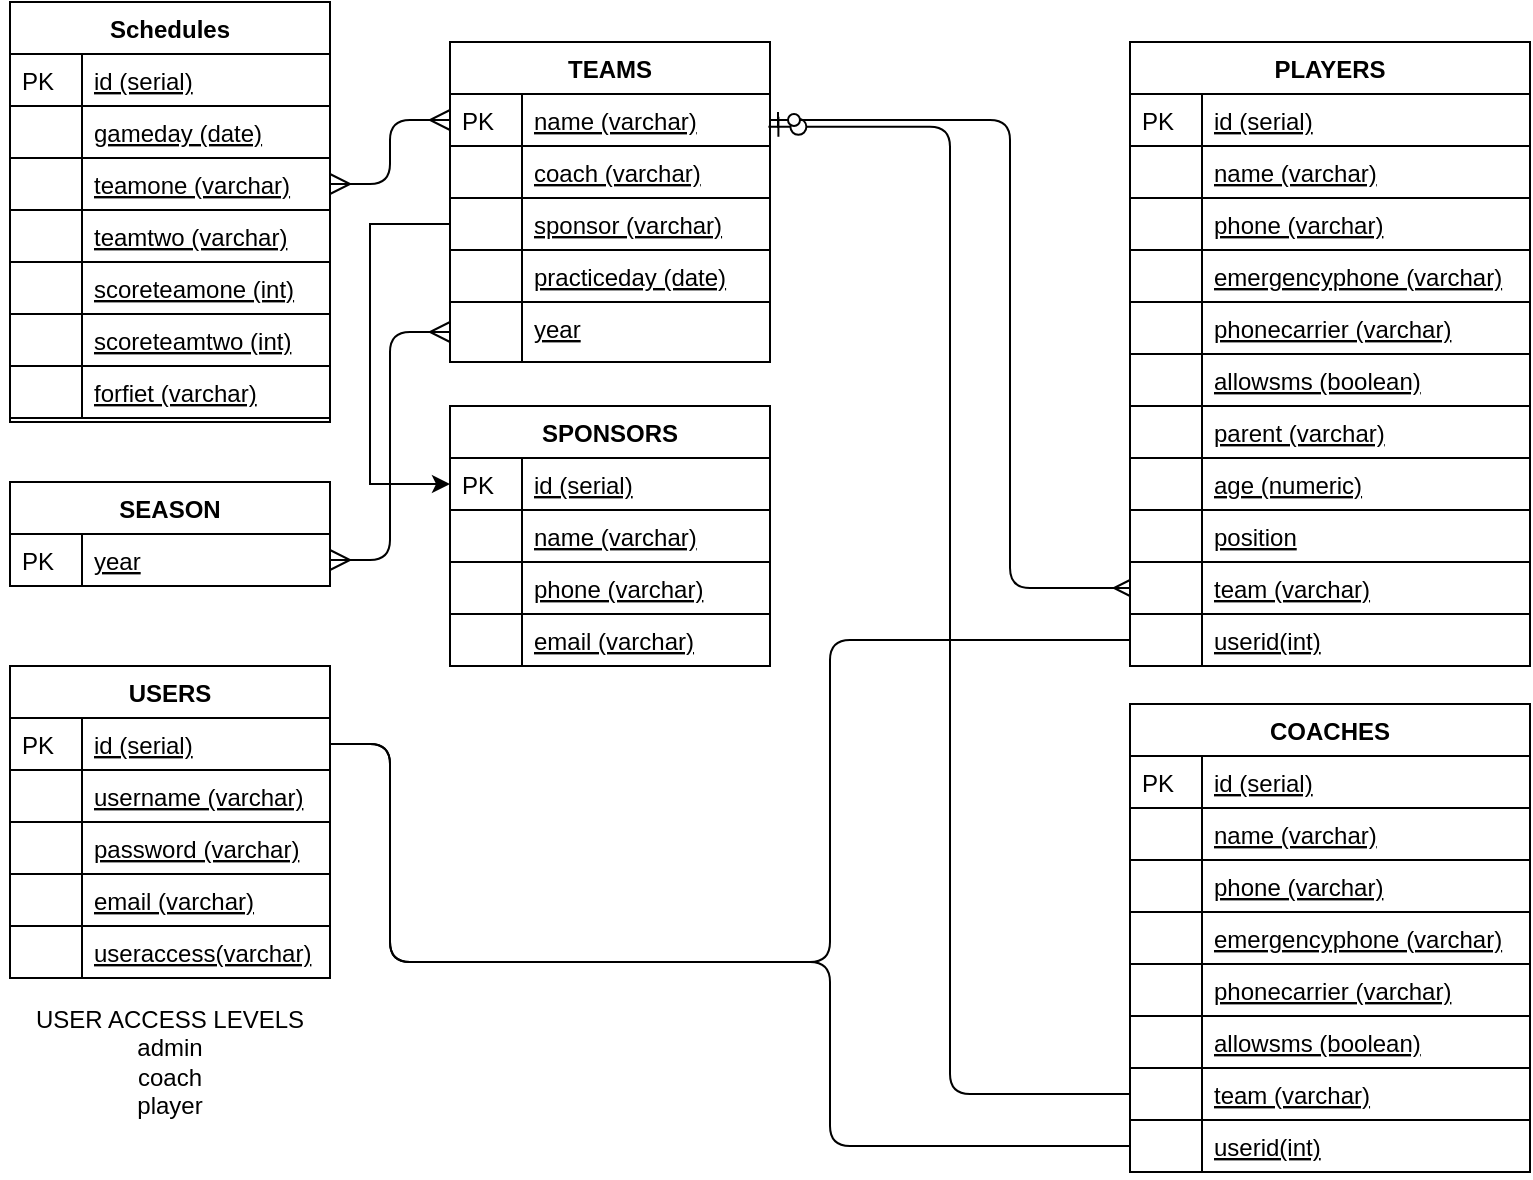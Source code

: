 <mxfile version="13.0.2" type="device"><diagram id="C5RBs43oDa-KdzZeNtuy" name="Page-1"><mxGraphModel dx="1422" dy="762" grid="1" gridSize="10" guides="1" tooltips="1" connect="1" arrows="1" fold="1" page="1" pageScale="1" pageWidth="827" pageHeight="1169" math="0" shadow="0"><root><mxCell id="WIyWlLk6GJQsqaUBKTNV-0"/><mxCell id="WIyWlLk6GJQsqaUBKTNV-1" parent="WIyWlLk6GJQsqaUBKTNV-0"/><mxCell id="zkfFHV4jXpPFQw0GAbJ--63" value="" style="edgeStyle=orthogonalEdgeStyle;endArrow=ERmany;startArrow=ERmany;shadow=0;strokeWidth=1;endSize=8;startSize=8;exitX=0;exitY=0.5;exitDx=0;exitDy=0;endFill=0;startFill=0;" parent="WIyWlLk6GJQsqaUBKTNV-1" source="6vbY_vQoLfnSBuNDV-hc-4" target="zkfFHV4jXpPFQw0GAbJ--57" edge="1"><mxGeometry width="100" height="100" relative="1" as="geometry"><mxPoint x="250" y="190" as="sourcePoint"/><mxPoint x="410" y="290" as="targetPoint"/></mxGeometry></mxCell><mxCell id="6vbY_vQoLfnSBuNDV-hc-50" value="" style="edgeStyle=orthogonalEdgeStyle;endArrow=ERzeroToOne;startArrow=none;shadow=0;strokeWidth=1;endSize=8;startSize=8;entryX=0.995;entryY=0.63;entryDx=0;entryDy=0;entryPerimeter=0;startFill=0;endFill=1;" parent="WIyWlLk6GJQsqaUBKTNV-1" source="6vbY_vQoLfnSBuNDV-hc-48" target="zkfFHV4jXpPFQw0GAbJ--52" edge="1"><mxGeometry width="100" height="100" relative="1" as="geometry"><mxPoint x="414" y="563.97" as="sourcePoint"/><mxPoint x="450" y="180" as="targetPoint"/></mxGeometry></mxCell><mxCell id="zkfFHV4jXpPFQw0GAbJ--51" value="TEAMS" style="swimlane;fontStyle=1;childLayout=stackLayout;horizontal=1;startSize=26;horizontalStack=0;resizeParent=1;resizeLast=0;collapsible=1;marginBottom=0;rounded=0;shadow=0;strokeWidth=1;" parent="WIyWlLk6GJQsqaUBKTNV-1" vertex="1"><mxGeometry x="240" y="30" width="160" height="160" as="geometry"><mxRectangle x="20" y="80" width="160" height="26" as="alternateBounds"/></mxGeometry></mxCell><mxCell id="zkfFHV4jXpPFQw0GAbJ--52" value="name (varchar)" style="shape=partialRectangle;top=0;left=0;right=0;bottom=1;align=left;verticalAlign=top;fillColor=none;spacingLeft=40;spacingRight=4;overflow=hidden;rotatable=0;points=[[0,0.5],[1,0.5]];portConstraint=eastwest;dropTarget=0;rounded=0;shadow=0;strokeWidth=1;fontStyle=4" parent="zkfFHV4jXpPFQw0GAbJ--51" vertex="1"><mxGeometry y="26" width="160" height="26" as="geometry"/></mxCell><mxCell id="zkfFHV4jXpPFQw0GAbJ--53" value="PK" style="shape=partialRectangle;top=0;left=0;bottom=0;fillColor=none;align=left;verticalAlign=top;spacingLeft=4;spacingRight=4;overflow=hidden;rotatable=0;points=[];portConstraint=eastwest;part=1;" parent="zkfFHV4jXpPFQw0GAbJ--52" vertex="1" connectable="0"><mxGeometry width="36" height="26" as="geometry"/></mxCell><mxCell id="6vbY_vQoLfnSBuNDV-hc-0" value="coach (varchar)" style="shape=partialRectangle;top=0;left=0;right=0;bottom=1;align=left;verticalAlign=top;fillColor=none;spacingLeft=40;spacingRight=4;overflow=hidden;rotatable=0;points=[[0,0.5],[1,0.5]];portConstraint=eastwest;dropTarget=0;rounded=0;shadow=0;strokeWidth=1;fontStyle=4" parent="zkfFHV4jXpPFQw0GAbJ--51" vertex="1"><mxGeometry y="52" width="160" height="26" as="geometry"/></mxCell><mxCell id="6vbY_vQoLfnSBuNDV-hc-1" value="" style="shape=partialRectangle;top=0;left=0;bottom=0;fillColor=none;align=left;verticalAlign=top;spacingLeft=4;spacingRight=4;overflow=hidden;rotatable=0;points=[];portConstraint=eastwest;part=1;" parent="6vbY_vQoLfnSBuNDV-hc-0" vertex="1" connectable="0"><mxGeometry width="36" height="26" as="geometry"/></mxCell><mxCell id="6vbY_vQoLfnSBuNDV-hc-2" value="sponsor (varchar)" style="shape=partialRectangle;top=0;left=0;right=0;bottom=1;align=left;verticalAlign=top;fillColor=none;spacingLeft=40;spacingRight=4;overflow=hidden;rotatable=0;points=[[0,0.5],[1,0.5]];portConstraint=eastwest;dropTarget=0;rounded=0;shadow=0;strokeWidth=1;fontStyle=4" parent="zkfFHV4jXpPFQw0GAbJ--51" vertex="1"><mxGeometry y="78" width="160" height="26" as="geometry"/></mxCell><mxCell id="6vbY_vQoLfnSBuNDV-hc-3" value="" style="shape=partialRectangle;top=0;left=0;bottom=0;fillColor=none;align=left;verticalAlign=top;spacingLeft=4;spacingRight=4;overflow=hidden;rotatable=0;points=[];portConstraint=eastwest;part=1;" parent="6vbY_vQoLfnSBuNDV-hc-2" vertex="1" connectable="0"><mxGeometry width="36" height="26" as="geometry"/></mxCell><mxCell id="s2GZ3YhAwD08APiM99H7-17" value="practiceday (date)" style="shape=partialRectangle;top=0;left=0;right=0;bottom=1;align=left;verticalAlign=top;fillColor=none;spacingLeft=40;spacingRight=4;overflow=hidden;rotatable=0;points=[[0,0.5],[1,0.5]];portConstraint=eastwest;dropTarget=0;rounded=0;shadow=0;strokeWidth=1;fontStyle=4" vertex="1" parent="zkfFHV4jXpPFQw0GAbJ--51"><mxGeometry y="104" width="160" height="26" as="geometry"/></mxCell><mxCell id="s2GZ3YhAwD08APiM99H7-18" value="" style="shape=partialRectangle;top=0;left=0;bottom=0;fillColor=none;align=left;verticalAlign=top;spacingLeft=4;spacingRight=4;overflow=hidden;rotatable=0;points=[];portConstraint=eastwest;part=1;" vertex="1" connectable="0" parent="s2GZ3YhAwD08APiM99H7-17"><mxGeometry width="36" height="26" as="geometry"/></mxCell><mxCell id="6vbY_vQoLfnSBuNDV-hc-4" value="year" style="shape=partialRectangle;top=0;left=0;right=0;bottom=1;align=left;verticalAlign=top;fillColor=none;spacingLeft=40;spacingRight=4;overflow=hidden;rotatable=0;points=[[0,0.5],[1,0.5]];portConstraint=eastwest;dropTarget=0;rounded=0;shadow=0;strokeWidth=1;fontStyle=4" parent="zkfFHV4jXpPFQw0GAbJ--51" vertex="1"><mxGeometry y="130" width="160" height="30" as="geometry"/></mxCell><mxCell id="6vbY_vQoLfnSBuNDV-hc-5" value="" style="shape=partialRectangle;top=0;left=0;bottom=0;fillColor=none;align=left;verticalAlign=top;spacingLeft=4;spacingRight=4;overflow=hidden;rotatable=0;points=[];portConstraint=eastwest;part=1;" parent="6vbY_vQoLfnSBuNDV-hc-4" vertex="1" connectable="0"><mxGeometry width="36" height="30" as="geometry"/></mxCell><mxCell id="6vbY_vQoLfnSBuNDV-hc-6" value="PLAYERS" style="swimlane;fontStyle=1;childLayout=stackLayout;horizontal=1;startSize=26;horizontalStack=0;resizeParent=1;resizeLast=0;collapsible=1;marginBottom=0;rounded=0;shadow=0;strokeWidth=1;" parent="WIyWlLk6GJQsqaUBKTNV-1" vertex="1"><mxGeometry x="580" y="30" width="200" height="312" as="geometry"><mxRectangle x="20" y="80" width="160" height="26" as="alternateBounds"/></mxGeometry></mxCell><mxCell id="6vbY_vQoLfnSBuNDV-hc-27" value="id (serial)" style="shape=partialRectangle;top=0;left=0;right=0;bottom=1;align=left;verticalAlign=top;fillColor=none;spacingLeft=40;spacingRight=4;overflow=hidden;rotatable=0;points=[[0,0.5],[1,0.5]];portConstraint=eastwest;dropTarget=0;rounded=0;shadow=0;strokeWidth=1;fontStyle=4" parent="6vbY_vQoLfnSBuNDV-hc-6" vertex="1"><mxGeometry y="26" width="200" height="26" as="geometry"/></mxCell><mxCell id="6vbY_vQoLfnSBuNDV-hc-28" value="PK" style="shape=partialRectangle;top=0;left=0;bottom=0;fillColor=none;align=left;verticalAlign=top;spacingLeft=4;spacingRight=4;overflow=hidden;rotatable=0;points=[];portConstraint=eastwest;part=1;" parent="6vbY_vQoLfnSBuNDV-hc-27" vertex="1" connectable="0"><mxGeometry width="36" height="26" as="geometry"/></mxCell><mxCell id="6vbY_vQoLfnSBuNDV-hc-7" value="name (varchar)" style="shape=partialRectangle;top=0;left=0;right=0;bottom=1;align=left;verticalAlign=top;fillColor=none;spacingLeft=40;spacingRight=4;overflow=hidden;rotatable=0;points=[[0,0.5],[1,0.5]];portConstraint=eastwest;dropTarget=0;rounded=0;shadow=0;strokeWidth=1;fontStyle=4" parent="6vbY_vQoLfnSBuNDV-hc-6" vertex="1"><mxGeometry y="52" width="200" height="26" as="geometry"/></mxCell><mxCell id="6vbY_vQoLfnSBuNDV-hc-8" value="" style="shape=partialRectangle;top=0;left=0;bottom=0;fillColor=none;align=left;verticalAlign=top;spacingLeft=4;spacingRight=4;overflow=hidden;rotatable=0;points=[];portConstraint=eastwest;part=1;" parent="6vbY_vQoLfnSBuNDV-hc-7" vertex="1" connectable="0"><mxGeometry width="36" height="26" as="geometry"/></mxCell><mxCell id="6vbY_vQoLfnSBuNDV-hc-9" value="phone (varchar)" style="shape=partialRectangle;top=0;left=0;right=0;bottom=1;align=left;verticalAlign=top;fillColor=none;spacingLeft=40;spacingRight=4;overflow=hidden;rotatable=0;points=[[0,0.5],[1,0.5]];portConstraint=eastwest;dropTarget=0;rounded=0;shadow=0;strokeWidth=1;fontStyle=4" parent="6vbY_vQoLfnSBuNDV-hc-6" vertex="1"><mxGeometry y="78" width="200" height="26" as="geometry"/></mxCell><mxCell id="6vbY_vQoLfnSBuNDV-hc-10" value="" style="shape=partialRectangle;top=0;left=0;bottom=0;fillColor=none;align=left;verticalAlign=top;spacingLeft=4;spacingRight=4;overflow=hidden;rotatable=0;points=[];portConstraint=eastwest;part=1;" parent="6vbY_vQoLfnSBuNDV-hc-9" vertex="1" connectable="0"><mxGeometry width="36" height="26" as="geometry"/></mxCell><mxCell id="6vbY_vQoLfnSBuNDV-hc-11" value="emergencyphone (varchar)" style="shape=partialRectangle;top=0;left=0;right=0;bottom=1;align=left;verticalAlign=top;fillColor=none;spacingLeft=40;spacingRight=4;overflow=hidden;rotatable=0;points=[[0,0.5],[1,0.5]];portConstraint=eastwest;dropTarget=0;rounded=0;shadow=0;strokeWidth=1;fontStyle=4" parent="6vbY_vQoLfnSBuNDV-hc-6" vertex="1"><mxGeometry y="104" width="200" height="26" as="geometry"/></mxCell><mxCell id="6vbY_vQoLfnSBuNDV-hc-12" value="" style="shape=partialRectangle;top=0;left=0;bottom=0;fillColor=none;align=left;verticalAlign=top;spacingLeft=4;spacingRight=4;overflow=hidden;rotatable=0;points=[];portConstraint=eastwest;part=1;" parent="6vbY_vQoLfnSBuNDV-hc-11" vertex="1" connectable="0"><mxGeometry width="36" height="26" as="geometry"/></mxCell><mxCell id="6vbY_vQoLfnSBuNDV-hc-13" value="phonecarrier (varchar)" style="shape=partialRectangle;top=0;left=0;right=0;bottom=1;align=left;verticalAlign=top;fillColor=none;spacingLeft=40;spacingRight=4;overflow=hidden;rotatable=0;points=[[0,0.5],[1,0.5]];portConstraint=eastwest;dropTarget=0;rounded=0;shadow=0;strokeWidth=1;fontStyle=4" parent="6vbY_vQoLfnSBuNDV-hc-6" vertex="1"><mxGeometry y="130" width="200" height="26" as="geometry"/></mxCell><mxCell id="6vbY_vQoLfnSBuNDV-hc-14" value="" style="shape=partialRectangle;top=0;left=0;bottom=0;fillColor=none;align=left;verticalAlign=top;spacingLeft=4;spacingRight=4;overflow=hidden;rotatable=0;points=[];portConstraint=eastwest;part=1;" parent="6vbY_vQoLfnSBuNDV-hc-13" vertex="1" connectable="0"><mxGeometry width="36" height="26" as="geometry"/></mxCell><mxCell id="6vbY_vQoLfnSBuNDV-hc-17" value="allowsms (boolean)" style="shape=partialRectangle;top=0;left=0;right=0;bottom=1;align=left;verticalAlign=top;fillColor=none;spacingLeft=40;spacingRight=4;overflow=hidden;rotatable=0;points=[[0,0.5],[1,0.5]];portConstraint=eastwest;dropTarget=0;rounded=0;shadow=0;strokeWidth=1;fontStyle=4" parent="6vbY_vQoLfnSBuNDV-hc-6" vertex="1"><mxGeometry y="156" width="200" height="26" as="geometry"/></mxCell><mxCell id="6vbY_vQoLfnSBuNDV-hc-18" value="" style="shape=partialRectangle;top=0;left=0;bottom=0;fillColor=none;align=left;verticalAlign=top;spacingLeft=4;spacingRight=4;overflow=hidden;rotatable=0;points=[];portConstraint=eastwest;part=1;" parent="6vbY_vQoLfnSBuNDV-hc-17" vertex="1" connectable="0"><mxGeometry width="36" height="26" as="geometry"/></mxCell><mxCell id="6vbY_vQoLfnSBuNDV-hc-19" value="parent (varchar)" style="shape=partialRectangle;top=0;left=0;right=0;bottom=1;align=left;verticalAlign=top;fillColor=none;spacingLeft=40;spacingRight=4;overflow=hidden;rotatable=0;points=[[0,0.5],[1,0.5]];portConstraint=eastwest;dropTarget=0;rounded=0;shadow=0;strokeWidth=1;fontStyle=4" parent="6vbY_vQoLfnSBuNDV-hc-6" vertex="1"><mxGeometry y="182" width="200" height="26" as="geometry"/></mxCell><mxCell id="6vbY_vQoLfnSBuNDV-hc-20" value="" style="shape=partialRectangle;top=0;left=0;bottom=0;fillColor=none;align=left;verticalAlign=top;spacingLeft=4;spacingRight=4;overflow=hidden;rotatable=0;points=[];portConstraint=eastwest;part=1;" parent="6vbY_vQoLfnSBuNDV-hc-19" vertex="1" connectable="0"><mxGeometry width="36" height="26" as="geometry"/></mxCell><mxCell id="6vbY_vQoLfnSBuNDV-hc-21" value="age (numeric)" style="shape=partialRectangle;top=0;left=0;right=0;bottom=1;align=left;verticalAlign=top;fillColor=none;spacingLeft=40;spacingRight=4;overflow=hidden;rotatable=0;points=[[0,0.5],[1,0.5]];portConstraint=eastwest;dropTarget=0;rounded=0;shadow=0;strokeWidth=1;fontStyle=4" parent="6vbY_vQoLfnSBuNDV-hc-6" vertex="1"><mxGeometry y="208" width="200" height="26" as="geometry"/></mxCell><mxCell id="6vbY_vQoLfnSBuNDV-hc-22" value="" style="shape=partialRectangle;top=0;left=0;bottom=0;fillColor=none;align=left;verticalAlign=top;spacingLeft=4;spacingRight=4;overflow=hidden;rotatable=0;points=[];portConstraint=eastwest;part=1;" parent="6vbY_vQoLfnSBuNDV-hc-21" vertex="1" connectable="0"><mxGeometry width="36" height="26" as="geometry"/></mxCell><mxCell id="6vbY_vQoLfnSBuNDV-hc-23" value="position" style="shape=partialRectangle;top=0;left=0;right=0;bottom=1;align=left;verticalAlign=top;fillColor=none;spacingLeft=40;spacingRight=4;overflow=hidden;rotatable=0;points=[[0,0.5],[1,0.5]];portConstraint=eastwest;dropTarget=0;rounded=0;shadow=0;strokeWidth=1;fontStyle=4" parent="6vbY_vQoLfnSBuNDV-hc-6" vertex="1"><mxGeometry y="234" width="200" height="26" as="geometry"/></mxCell><mxCell id="6vbY_vQoLfnSBuNDV-hc-24" value="" style="shape=partialRectangle;top=0;left=0;bottom=0;fillColor=none;align=left;verticalAlign=top;spacingLeft=4;spacingRight=4;overflow=hidden;rotatable=0;points=[];portConstraint=eastwest;part=1;" parent="6vbY_vQoLfnSBuNDV-hc-23" vertex="1" connectable="0"><mxGeometry width="36" height="26" as="geometry"/></mxCell><mxCell id="6vbY_vQoLfnSBuNDV-hc-25" value="team (varchar)" style="shape=partialRectangle;top=0;left=0;right=0;bottom=1;align=left;verticalAlign=top;fillColor=none;spacingLeft=40;spacingRight=4;overflow=hidden;rotatable=0;points=[[0,0.5],[1,0.5]];portConstraint=eastwest;dropTarget=0;rounded=0;shadow=0;strokeWidth=1;fontStyle=4" parent="6vbY_vQoLfnSBuNDV-hc-6" vertex="1"><mxGeometry y="260" width="200" height="26" as="geometry"/></mxCell><mxCell id="6vbY_vQoLfnSBuNDV-hc-26" value="" style="shape=partialRectangle;top=0;left=0;bottom=0;fillColor=none;align=left;verticalAlign=top;spacingLeft=4;spacingRight=4;overflow=hidden;rotatable=0;points=[];portConstraint=eastwest;part=1;" parent="6vbY_vQoLfnSBuNDV-hc-25" vertex="1" connectable="0"><mxGeometry width="36" height="26" as="geometry"/></mxCell><mxCell id="6vbY_vQoLfnSBuNDV-hc-78" value="userid(int)" style="shape=partialRectangle;top=0;left=0;right=0;bottom=1;align=left;verticalAlign=top;fillColor=none;spacingLeft=40;spacingRight=4;overflow=hidden;rotatable=0;points=[[0,0.5],[1,0.5]];portConstraint=eastwest;dropTarget=0;rounded=0;shadow=0;strokeWidth=1;fontStyle=4" parent="6vbY_vQoLfnSBuNDV-hc-6" vertex="1"><mxGeometry y="286" width="200" height="26" as="geometry"/></mxCell><mxCell id="6vbY_vQoLfnSBuNDV-hc-79" value="" style="shape=partialRectangle;top=0;left=0;bottom=0;fillColor=none;align=left;verticalAlign=top;spacingLeft=4;spacingRight=4;overflow=hidden;rotatable=0;points=[];portConstraint=eastwest;part=1;" parent="6vbY_vQoLfnSBuNDV-hc-78" vertex="1" connectable="0"><mxGeometry width="36" height="26" as="geometry"/></mxCell><mxCell id="6vbY_vQoLfnSBuNDV-hc-29" value="COACHES" style="swimlane;fontStyle=1;childLayout=stackLayout;horizontal=1;startSize=26;horizontalStack=0;resizeParent=1;resizeLast=0;collapsible=1;marginBottom=0;rounded=0;shadow=0;strokeWidth=1;" parent="WIyWlLk6GJQsqaUBKTNV-1" vertex="1"><mxGeometry x="580" y="361" width="200" height="234" as="geometry"><mxRectangle x="20" y="80" width="160" height="26" as="alternateBounds"/></mxGeometry></mxCell><mxCell id="6vbY_vQoLfnSBuNDV-hc-30" value="id (serial)" style="shape=partialRectangle;top=0;left=0;right=0;bottom=1;align=left;verticalAlign=top;fillColor=none;spacingLeft=40;spacingRight=4;overflow=hidden;rotatable=0;points=[[0,0.5],[1,0.5]];portConstraint=eastwest;dropTarget=0;rounded=0;shadow=0;strokeWidth=1;fontStyle=4" parent="6vbY_vQoLfnSBuNDV-hc-29" vertex="1"><mxGeometry y="26" width="200" height="26" as="geometry"/></mxCell><mxCell id="6vbY_vQoLfnSBuNDV-hc-31" value="PK" style="shape=partialRectangle;top=0;left=0;bottom=0;fillColor=none;align=left;verticalAlign=top;spacingLeft=4;spacingRight=4;overflow=hidden;rotatable=0;points=[];portConstraint=eastwest;part=1;" parent="6vbY_vQoLfnSBuNDV-hc-30" vertex="1" connectable="0"><mxGeometry width="36" height="26" as="geometry"/></mxCell><mxCell id="6vbY_vQoLfnSBuNDV-hc-32" value="name (varchar)" style="shape=partialRectangle;top=0;left=0;right=0;bottom=1;align=left;verticalAlign=top;fillColor=none;spacingLeft=40;spacingRight=4;overflow=hidden;rotatable=0;points=[[0,0.5],[1,0.5]];portConstraint=eastwest;dropTarget=0;rounded=0;shadow=0;strokeWidth=1;fontStyle=4" parent="6vbY_vQoLfnSBuNDV-hc-29" vertex="1"><mxGeometry y="52" width="200" height="26" as="geometry"/></mxCell><mxCell id="6vbY_vQoLfnSBuNDV-hc-33" value="" style="shape=partialRectangle;top=0;left=0;bottom=0;fillColor=none;align=left;verticalAlign=top;spacingLeft=4;spacingRight=4;overflow=hidden;rotatable=0;points=[];portConstraint=eastwest;part=1;" parent="6vbY_vQoLfnSBuNDV-hc-32" vertex="1" connectable="0"><mxGeometry width="36" height="26" as="geometry"/></mxCell><mxCell id="6vbY_vQoLfnSBuNDV-hc-34" value="phone (varchar)" style="shape=partialRectangle;top=0;left=0;right=0;bottom=1;align=left;verticalAlign=top;fillColor=none;spacingLeft=40;spacingRight=4;overflow=hidden;rotatable=0;points=[[0,0.5],[1,0.5]];portConstraint=eastwest;dropTarget=0;rounded=0;shadow=0;strokeWidth=1;fontStyle=4" parent="6vbY_vQoLfnSBuNDV-hc-29" vertex="1"><mxGeometry y="78" width="200" height="26" as="geometry"/></mxCell><mxCell id="6vbY_vQoLfnSBuNDV-hc-35" value="" style="shape=partialRectangle;top=0;left=0;bottom=0;fillColor=none;align=left;verticalAlign=top;spacingLeft=4;spacingRight=4;overflow=hidden;rotatable=0;points=[];portConstraint=eastwest;part=1;" parent="6vbY_vQoLfnSBuNDV-hc-34" vertex="1" connectable="0"><mxGeometry width="36" height="26" as="geometry"/></mxCell><mxCell id="6vbY_vQoLfnSBuNDV-hc-36" value="emergencyphone (varchar)" style="shape=partialRectangle;top=0;left=0;right=0;bottom=1;align=left;verticalAlign=top;fillColor=none;spacingLeft=40;spacingRight=4;overflow=hidden;rotatable=0;points=[[0,0.5],[1,0.5]];portConstraint=eastwest;dropTarget=0;rounded=0;shadow=0;strokeWidth=1;fontStyle=4" parent="6vbY_vQoLfnSBuNDV-hc-29" vertex="1"><mxGeometry y="104" width="200" height="26" as="geometry"/></mxCell><mxCell id="6vbY_vQoLfnSBuNDV-hc-37" value="" style="shape=partialRectangle;top=0;left=0;bottom=0;fillColor=none;align=left;verticalAlign=top;spacingLeft=4;spacingRight=4;overflow=hidden;rotatable=0;points=[];portConstraint=eastwest;part=1;" parent="6vbY_vQoLfnSBuNDV-hc-36" vertex="1" connectable="0"><mxGeometry width="36" height="26" as="geometry"/></mxCell><mxCell id="6vbY_vQoLfnSBuNDV-hc-38" value="phonecarrier (varchar)" style="shape=partialRectangle;top=0;left=0;right=0;bottom=1;align=left;verticalAlign=top;fillColor=none;spacingLeft=40;spacingRight=4;overflow=hidden;rotatable=0;points=[[0,0.5],[1,0.5]];portConstraint=eastwest;dropTarget=0;rounded=0;shadow=0;strokeWidth=1;fontStyle=4" parent="6vbY_vQoLfnSBuNDV-hc-29" vertex="1"><mxGeometry y="130" width="200" height="26" as="geometry"/></mxCell><mxCell id="6vbY_vQoLfnSBuNDV-hc-39" value="" style="shape=partialRectangle;top=0;left=0;bottom=0;fillColor=none;align=left;verticalAlign=top;spacingLeft=4;spacingRight=4;overflow=hidden;rotatable=0;points=[];portConstraint=eastwest;part=1;" parent="6vbY_vQoLfnSBuNDV-hc-38" vertex="1" connectable="0"><mxGeometry width="36" height="26" as="geometry"/></mxCell><mxCell id="6vbY_vQoLfnSBuNDV-hc-40" value="allowsms (boolean)" style="shape=partialRectangle;top=0;left=0;right=0;bottom=1;align=left;verticalAlign=top;fillColor=none;spacingLeft=40;spacingRight=4;overflow=hidden;rotatable=0;points=[[0,0.5],[1,0.5]];portConstraint=eastwest;dropTarget=0;rounded=0;shadow=0;strokeWidth=1;fontStyle=4" parent="6vbY_vQoLfnSBuNDV-hc-29" vertex="1"><mxGeometry y="156" width="200" height="26" as="geometry"/></mxCell><mxCell id="6vbY_vQoLfnSBuNDV-hc-41" value="" style="shape=partialRectangle;top=0;left=0;bottom=0;fillColor=none;align=left;verticalAlign=top;spacingLeft=4;spacingRight=4;overflow=hidden;rotatable=0;points=[];portConstraint=eastwest;part=1;" parent="6vbY_vQoLfnSBuNDV-hc-40" vertex="1" connectable="0"><mxGeometry width="36" height="26" as="geometry"/></mxCell><mxCell id="6vbY_vQoLfnSBuNDV-hc-48" value="team (varchar)" style="shape=partialRectangle;top=0;left=0;right=0;bottom=1;align=left;verticalAlign=top;fillColor=none;spacingLeft=40;spacingRight=4;overflow=hidden;rotatable=0;points=[[0,0.5],[1,0.5]];portConstraint=eastwest;dropTarget=0;rounded=0;shadow=0;strokeWidth=1;fontStyle=4" parent="6vbY_vQoLfnSBuNDV-hc-29" vertex="1"><mxGeometry y="182" width="200" height="26" as="geometry"/></mxCell><mxCell id="6vbY_vQoLfnSBuNDV-hc-49" value="" style="shape=partialRectangle;top=0;left=0;bottom=0;fillColor=none;align=left;verticalAlign=top;spacingLeft=4;spacingRight=4;overflow=hidden;rotatable=0;points=[];portConstraint=eastwest;part=1;" parent="6vbY_vQoLfnSBuNDV-hc-48" vertex="1" connectable="0"><mxGeometry width="36" height="26" as="geometry"/></mxCell><mxCell id="6vbY_vQoLfnSBuNDV-hc-80" value="userid(int)" style="shape=partialRectangle;top=0;left=0;right=0;bottom=1;align=left;verticalAlign=top;fillColor=none;spacingLeft=40;spacingRight=4;overflow=hidden;rotatable=0;points=[[0,0.5],[1,0.5]];portConstraint=eastwest;dropTarget=0;rounded=0;shadow=0;strokeWidth=1;fontStyle=4" parent="6vbY_vQoLfnSBuNDV-hc-29" vertex="1"><mxGeometry y="208" width="200" height="26" as="geometry"/></mxCell><mxCell id="6vbY_vQoLfnSBuNDV-hc-81" value="" style="shape=partialRectangle;top=0;left=0;bottom=0;fillColor=none;align=left;verticalAlign=top;spacingLeft=4;spacingRight=4;overflow=hidden;rotatable=0;points=[];portConstraint=eastwest;part=1;" parent="6vbY_vQoLfnSBuNDV-hc-80" vertex="1" connectable="0"><mxGeometry width="36" height="26" as="geometry"/></mxCell><mxCell id="6vbY_vQoLfnSBuNDV-hc-60" value="" style="edgeStyle=orthogonalEdgeStyle;endArrow=ERmany;startArrow=ERmany;shadow=0;strokeWidth=1;endSize=8;startSize=8;entryX=0;entryY=0.5;entryDx=0;entryDy=0;endFill=0;startFill=0;" parent="WIyWlLk6GJQsqaUBKTNV-1" source="6vbY_vQoLfnSBuNDV-hc-56" target="zkfFHV4jXpPFQw0GAbJ--52" edge="1"><mxGeometry width="100" height="100" relative="1" as="geometry"><mxPoint x="600.8" y="602.586" as="sourcePoint"/><mxPoint x="420.0" y="140" as="targetPoint"/></mxGeometry></mxCell><mxCell id="6vbY_vQoLfnSBuNDV-hc-51" value="Schedules" style="swimlane;fontStyle=1;childLayout=stackLayout;horizontal=1;startSize=26;horizontalStack=0;resizeParent=1;resizeLast=0;collapsible=1;marginBottom=0;rounded=0;shadow=0;strokeWidth=1;" parent="WIyWlLk6GJQsqaUBKTNV-1" vertex="1"><mxGeometry x="20" y="10" width="160" height="210" as="geometry"><mxRectangle x="20" y="80" width="160" height="26" as="alternateBounds"/></mxGeometry></mxCell><mxCell id="6vbY_vQoLfnSBuNDV-hc-52" value="id (serial)" style="shape=partialRectangle;top=0;left=0;right=0;bottom=1;align=left;verticalAlign=top;fillColor=none;spacingLeft=40;spacingRight=4;overflow=hidden;rotatable=0;points=[[0,0.5],[1,0.5]];portConstraint=eastwest;dropTarget=0;rounded=0;shadow=0;strokeWidth=1;fontStyle=4" parent="6vbY_vQoLfnSBuNDV-hc-51" vertex="1"><mxGeometry y="26" width="160" height="26" as="geometry"/></mxCell><mxCell id="6vbY_vQoLfnSBuNDV-hc-53" value="PK" style="shape=partialRectangle;top=0;left=0;bottom=0;fillColor=none;align=left;verticalAlign=top;spacingLeft=4;spacingRight=4;overflow=hidden;rotatable=0;points=[];portConstraint=eastwest;part=1;" parent="6vbY_vQoLfnSBuNDV-hc-52" vertex="1" connectable="0"><mxGeometry width="36" height="26" as="geometry"/></mxCell><mxCell id="6vbY_vQoLfnSBuNDV-hc-54" value="gameday (date)" style="shape=partialRectangle;top=0;left=0;right=0;bottom=1;align=left;verticalAlign=top;fillColor=none;spacingLeft=40;spacingRight=4;overflow=hidden;rotatable=0;points=[[0,0.5],[1,0.5]];portConstraint=eastwest;dropTarget=0;rounded=0;shadow=0;strokeWidth=1;fontStyle=4" parent="6vbY_vQoLfnSBuNDV-hc-51" vertex="1"><mxGeometry y="52" width="160" height="26" as="geometry"/></mxCell><mxCell id="6vbY_vQoLfnSBuNDV-hc-55" value="" style="shape=partialRectangle;top=0;left=0;bottom=0;fillColor=none;align=left;verticalAlign=top;spacingLeft=4;spacingRight=4;overflow=hidden;rotatable=0;points=[];portConstraint=eastwest;part=1;" parent="6vbY_vQoLfnSBuNDV-hc-54" vertex="1" connectable="0"><mxGeometry width="36" height="26" as="geometry"/></mxCell><mxCell id="6vbY_vQoLfnSBuNDV-hc-56" value="teamone (varchar)" style="shape=partialRectangle;top=0;left=0;right=0;bottom=1;align=left;verticalAlign=top;fillColor=none;spacingLeft=40;spacingRight=4;overflow=hidden;rotatable=0;points=[[0,0.5],[1,0.5]];portConstraint=eastwest;dropTarget=0;rounded=0;shadow=0;strokeWidth=1;fontStyle=4" parent="6vbY_vQoLfnSBuNDV-hc-51" vertex="1"><mxGeometry y="78" width="160" height="26" as="geometry"/></mxCell><mxCell id="6vbY_vQoLfnSBuNDV-hc-57" value="" style="shape=partialRectangle;top=0;left=0;bottom=0;fillColor=none;align=left;verticalAlign=top;spacingLeft=4;spacingRight=4;overflow=hidden;rotatable=0;points=[];portConstraint=eastwest;part=1;" parent="6vbY_vQoLfnSBuNDV-hc-56" vertex="1" connectable="0"><mxGeometry width="36" height="26" as="geometry"/></mxCell><mxCell id="6vbY_vQoLfnSBuNDV-hc-58" value="teamtwo (varchar)" style="shape=partialRectangle;top=0;left=0;right=0;bottom=1;align=left;verticalAlign=top;fillColor=none;spacingLeft=40;spacingRight=4;overflow=hidden;rotatable=0;points=[[0,0.5],[1,0.5]];portConstraint=eastwest;dropTarget=0;rounded=0;shadow=0;strokeWidth=1;fontStyle=4" parent="6vbY_vQoLfnSBuNDV-hc-51" vertex="1"><mxGeometry y="104" width="160" height="26" as="geometry"/></mxCell><mxCell id="6vbY_vQoLfnSBuNDV-hc-59" value="" style="shape=partialRectangle;top=0;left=0;bottom=0;fillColor=none;align=left;verticalAlign=top;spacingLeft=4;spacingRight=4;overflow=hidden;rotatable=0;points=[];portConstraint=eastwest;part=1;" parent="6vbY_vQoLfnSBuNDV-hc-58" vertex="1" connectable="0"><mxGeometry width="36" height="26" as="geometry"/></mxCell><mxCell id="6vbY_vQoLfnSBuNDV-hc-63" value="scoreteamone (int)" style="shape=partialRectangle;top=0;left=0;right=0;bottom=1;align=left;verticalAlign=top;fillColor=none;spacingLeft=40;spacingRight=4;overflow=hidden;rotatable=0;points=[[0,0.5],[1,0.5]];portConstraint=eastwest;dropTarget=0;rounded=0;shadow=0;strokeWidth=1;fontStyle=4" parent="6vbY_vQoLfnSBuNDV-hc-51" vertex="1"><mxGeometry y="130" width="160" height="26" as="geometry"/></mxCell><mxCell id="6vbY_vQoLfnSBuNDV-hc-64" value="" style="shape=partialRectangle;top=0;left=0;bottom=0;fillColor=none;align=left;verticalAlign=top;spacingLeft=4;spacingRight=4;overflow=hidden;rotatable=0;points=[];portConstraint=eastwest;part=1;" parent="6vbY_vQoLfnSBuNDV-hc-63" vertex="1" connectable="0"><mxGeometry width="36" height="26" as="geometry"/></mxCell><mxCell id="6vbY_vQoLfnSBuNDV-hc-65" value="scoreteamtwo (int)" style="shape=partialRectangle;top=0;left=0;right=0;bottom=1;align=left;verticalAlign=top;fillColor=none;spacingLeft=40;spacingRight=4;overflow=hidden;rotatable=0;points=[[0,0.5],[1,0.5]];portConstraint=eastwest;dropTarget=0;rounded=0;shadow=0;strokeWidth=1;fontStyle=4" parent="6vbY_vQoLfnSBuNDV-hc-51" vertex="1"><mxGeometry y="156" width="160" height="26" as="geometry"/></mxCell><mxCell id="6vbY_vQoLfnSBuNDV-hc-66" value="" style="shape=partialRectangle;top=0;left=0;bottom=0;fillColor=none;align=left;verticalAlign=top;spacingLeft=4;spacingRight=4;overflow=hidden;rotatable=0;points=[];portConstraint=eastwest;part=1;" parent="6vbY_vQoLfnSBuNDV-hc-65" vertex="1" connectable="0"><mxGeometry width="36" height="26" as="geometry"/></mxCell><mxCell id="s2GZ3YhAwD08APiM99H7-19" value="forfiet (varchar)" style="shape=partialRectangle;top=0;left=0;right=0;bottom=1;align=left;verticalAlign=top;fillColor=none;spacingLeft=40;spacingRight=4;overflow=hidden;rotatable=0;points=[[0,0.5],[1,0.5]];portConstraint=eastwest;dropTarget=0;rounded=0;shadow=0;strokeWidth=1;fontStyle=4" vertex="1" parent="6vbY_vQoLfnSBuNDV-hc-51"><mxGeometry y="182" width="160" height="26" as="geometry"/></mxCell><mxCell id="s2GZ3YhAwD08APiM99H7-20" value="" style="shape=partialRectangle;top=0;left=0;bottom=0;fillColor=none;align=left;verticalAlign=top;spacingLeft=4;spacingRight=4;overflow=hidden;rotatable=0;points=[];portConstraint=eastwest;part=1;" vertex="1" connectable="0" parent="s2GZ3YhAwD08APiM99H7-19"><mxGeometry width="36" height="26" as="geometry"/></mxCell><mxCell id="zkfFHV4jXpPFQw0GAbJ--56" value="SEASON" style="swimlane;fontStyle=1;childLayout=stackLayout;horizontal=1;startSize=26;horizontalStack=0;resizeParent=1;resizeLast=0;collapsible=1;marginBottom=0;rounded=0;shadow=0;strokeWidth=1;" parent="WIyWlLk6GJQsqaUBKTNV-1" vertex="1"><mxGeometry x="20" y="250" width="160" height="52" as="geometry"><mxRectangle x="260" y="80" width="160" height="26" as="alternateBounds"/></mxGeometry></mxCell><mxCell id="zkfFHV4jXpPFQw0GAbJ--57" value="year" style="shape=partialRectangle;top=0;left=0;right=0;bottom=1;align=left;verticalAlign=top;fillColor=none;spacingLeft=40;spacingRight=4;overflow=hidden;rotatable=0;points=[[0,0.5],[1,0.5]];portConstraint=eastwest;dropTarget=0;rounded=0;shadow=0;strokeWidth=1;fontStyle=4" parent="zkfFHV4jXpPFQw0GAbJ--56" vertex="1"><mxGeometry y="26" width="160" height="26" as="geometry"/></mxCell><mxCell id="zkfFHV4jXpPFQw0GAbJ--58" value="PK" style="shape=partialRectangle;top=0;left=0;bottom=0;fillColor=none;align=left;verticalAlign=top;spacingLeft=4;spacingRight=4;overflow=hidden;rotatable=0;points=[];portConstraint=eastwest;part=1;" parent="zkfFHV4jXpPFQw0GAbJ--57" vertex="1" connectable="0"><mxGeometry width="36" height="26" as="geometry"/></mxCell><mxCell id="6vbY_vQoLfnSBuNDV-hc-82" value="" style="edgeStyle=orthogonalEdgeStyle;endArrow=none;startArrow=none;shadow=0;strokeWidth=1;endSize=8;startSize=8;entryX=1;entryY=0.5;entryDx=0;entryDy=0;startFill=0;endFill=0;" parent="WIyWlLk6GJQsqaUBKTNV-1" source="6vbY_vQoLfnSBuNDV-hc-80" target="6vbY_vQoLfnSBuNDV-hc-72" edge="1"><mxGeometry width="100" height="100" relative="1" as="geometry"><mxPoint x="480.8" y="703.62" as="sourcePoint"/><mxPoint x="300.0" y="220" as="targetPoint"/><Array as="points"><mxPoint x="430" y="582"/><mxPoint x="430" y="490"/><mxPoint x="210" y="490"/><mxPoint x="210" y="381"/></Array></mxGeometry></mxCell><mxCell id="6vbY_vQoLfnSBuNDV-hc-83" value="" style="edgeStyle=orthogonalEdgeStyle;endArrow=none;startArrow=none;shadow=0;strokeWidth=1;endSize=8;startSize=8;entryX=1;entryY=0.5;entryDx=0;entryDy=0;startFill=0;endFill=0;" parent="WIyWlLk6GJQsqaUBKTNV-1" source="6vbY_vQoLfnSBuNDV-hc-78" target="6vbY_vQoLfnSBuNDV-hc-72" edge="1"><mxGeometry width="100" height="100" relative="1" as="geometry"><mxPoint x="590" y="592" as="sourcePoint"/><mxPoint x="190" y="419" as="targetPoint"/><Array as="points"><mxPoint x="430" y="329"/><mxPoint x="430" y="490"/><mxPoint x="210" y="490"/><mxPoint x="210" y="381"/></Array></mxGeometry></mxCell><mxCell id="6vbY_vQoLfnSBuNDV-hc-84" value="" style="edgeStyle=elbowEdgeStyle;fontSize=12;html=1;endArrow=ERmany;endFill=0;entryX=0;entryY=0.5;entryDx=0;entryDy=0;strokeColor=#000000;startArrow=ERzeroToOne;startFill=1;" parent="WIyWlLk6GJQsqaUBKTNV-1" source="zkfFHV4jXpPFQw0GAbJ--52" target="6vbY_vQoLfnSBuNDV-hc-25" edge="1"><mxGeometry width="100" height="100" relative="1" as="geometry"><mxPoint x="270" y="390" as="sourcePoint"/><mxPoint x="370" y="290" as="targetPoint"/><Array as="points"><mxPoint x="520" y="180"/><mxPoint x="530" y="180"/></Array></mxGeometry></mxCell><mxCell id="s2GZ3YhAwD08APiM99H7-2" value="USER ACCESS LEVELS&lt;br&gt;admin&lt;br&gt;coach&lt;br&gt;player" style="text;html=1;strokeColor=none;fillColor=none;align=center;verticalAlign=middle;whiteSpace=wrap;rounded=0;" vertex="1" parent="WIyWlLk6GJQsqaUBKTNV-1"><mxGeometry x="15" y="530" width="170" height="20" as="geometry"/></mxCell><mxCell id="6vbY_vQoLfnSBuNDV-hc-67" value="USERS" style="swimlane;fontStyle=1;childLayout=stackLayout;horizontal=1;startSize=26;horizontalStack=0;resizeParent=1;resizeLast=0;collapsible=1;marginBottom=0;rounded=0;shadow=0;strokeWidth=1;" parent="WIyWlLk6GJQsqaUBKTNV-1" vertex="1"><mxGeometry x="20" y="342" width="160" height="156" as="geometry"><mxRectangle x="260" y="80" width="160" height="26" as="alternateBounds"/></mxGeometry></mxCell><mxCell id="6vbY_vQoLfnSBuNDV-hc-72" value="id (serial)" style="shape=partialRectangle;top=0;left=0;right=0;bottom=1;align=left;verticalAlign=top;fillColor=none;spacingLeft=40;spacingRight=4;overflow=hidden;rotatable=0;points=[[0,0.5],[1,0.5]];portConstraint=eastwest;dropTarget=0;rounded=0;shadow=0;strokeWidth=1;fontStyle=4" parent="6vbY_vQoLfnSBuNDV-hc-67" vertex="1"><mxGeometry y="26" width="160" height="26" as="geometry"/></mxCell><mxCell id="6vbY_vQoLfnSBuNDV-hc-73" value="PK" style="shape=partialRectangle;top=0;left=0;bottom=0;fillColor=none;align=left;verticalAlign=top;spacingLeft=4;spacingRight=4;overflow=hidden;rotatable=0;points=[];portConstraint=eastwest;part=1;" parent="6vbY_vQoLfnSBuNDV-hc-72" vertex="1" connectable="0"><mxGeometry width="36" height="26" as="geometry"/></mxCell><mxCell id="6vbY_vQoLfnSBuNDV-hc-70" value="username (varchar)" style="shape=partialRectangle;top=0;left=0;right=0;bottom=1;align=left;verticalAlign=top;fillColor=none;spacingLeft=40;spacingRight=4;overflow=hidden;rotatable=0;points=[[0,0.5],[1,0.5]];portConstraint=eastwest;dropTarget=0;rounded=0;shadow=0;strokeWidth=1;fontStyle=4" parent="6vbY_vQoLfnSBuNDV-hc-67" vertex="1"><mxGeometry y="52" width="160" height="26" as="geometry"/></mxCell><mxCell id="6vbY_vQoLfnSBuNDV-hc-71" value="" style="shape=partialRectangle;top=0;left=0;bottom=0;fillColor=none;align=left;verticalAlign=top;spacingLeft=4;spacingRight=4;overflow=hidden;rotatable=0;points=[];portConstraint=eastwest;part=1;" parent="6vbY_vQoLfnSBuNDV-hc-70" vertex="1" connectable="0"><mxGeometry width="36" height="26" as="geometry"/></mxCell><mxCell id="6vbY_vQoLfnSBuNDV-hc-76" value="password (varchar)" style="shape=partialRectangle;top=0;left=0;right=0;bottom=1;align=left;verticalAlign=top;fillColor=none;spacingLeft=40;spacingRight=4;overflow=hidden;rotatable=0;points=[[0,0.5],[1,0.5]];portConstraint=eastwest;dropTarget=0;rounded=0;shadow=0;strokeWidth=1;fontStyle=4" parent="6vbY_vQoLfnSBuNDV-hc-67" vertex="1"><mxGeometry y="78" width="160" height="26" as="geometry"/></mxCell><mxCell id="6vbY_vQoLfnSBuNDV-hc-77" value="" style="shape=partialRectangle;top=0;left=0;bottom=0;fillColor=none;align=left;verticalAlign=top;spacingLeft=4;spacingRight=4;overflow=hidden;rotatable=0;points=[];portConstraint=eastwest;part=1;" parent="6vbY_vQoLfnSBuNDV-hc-76" vertex="1" connectable="0"><mxGeometry width="36" height="26" as="geometry"/></mxCell><mxCell id="6vbY_vQoLfnSBuNDV-hc-68" value="email (varchar)" style="shape=partialRectangle;top=0;left=0;right=0;bottom=1;align=left;verticalAlign=top;fillColor=none;spacingLeft=40;spacingRight=4;overflow=hidden;rotatable=0;points=[[0,0.5],[1,0.5]];portConstraint=eastwest;dropTarget=0;rounded=0;shadow=0;strokeWidth=1;fontStyle=4" parent="6vbY_vQoLfnSBuNDV-hc-67" vertex="1"><mxGeometry y="104" width="160" height="26" as="geometry"/></mxCell><mxCell id="6vbY_vQoLfnSBuNDV-hc-69" value="" style="shape=partialRectangle;top=0;left=0;bottom=0;fillColor=none;align=left;verticalAlign=top;spacingLeft=4;spacingRight=4;overflow=hidden;rotatable=0;points=[];portConstraint=eastwest;part=1;" parent="6vbY_vQoLfnSBuNDV-hc-68" vertex="1" connectable="0"><mxGeometry width="36" height="26" as="geometry"/></mxCell><mxCell id="s2GZ3YhAwD08APiM99H7-0" value="useraccess(varchar)" style="shape=partialRectangle;top=0;left=0;right=0;bottom=1;align=left;verticalAlign=top;fillColor=none;spacingLeft=40;spacingRight=4;overflow=hidden;rotatable=0;points=[[0,0.5],[1,0.5]];portConstraint=eastwest;dropTarget=0;rounded=0;shadow=0;strokeWidth=1;fontStyle=4" vertex="1" parent="6vbY_vQoLfnSBuNDV-hc-67"><mxGeometry y="130" width="160" height="26" as="geometry"/></mxCell><mxCell id="s2GZ3YhAwD08APiM99H7-1" value="" style="shape=partialRectangle;top=0;left=0;bottom=0;fillColor=none;align=left;verticalAlign=top;spacingLeft=4;spacingRight=4;overflow=hidden;rotatable=0;points=[];portConstraint=eastwest;part=1;" vertex="1" connectable="0" parent="s2GZ3YhAwD08APiM99H7-0"><mxGeometry width="36" height="26" as="geometry"/></mxCell><mxCell id="s2GZ3YhAwD08APiM99H7-16" style="edgeStyle=orthogonalEdgeStyle;rounded=0;orthogonalLoop=1;jettySize=auto;html=1;exitX=0;exitY=0.5;exitDx=0;exitDy=0;entryX=0;entryY=0.5;entryDx=0;entryDy=0;" edge="1" parent="WIyWlLk6GJQsqaUBKTNV-1" source="6vbY_vQoLfnSBuNDV-hc-2" target="s2GZ3YhAwD08APiM99H7-4"><mxGeometry relative="1" as="geometry"><Array as="points"><mxPoint x="200" y="121"/></Array></mxGeometry></mxCell><mxCell id="s2GZ3YhAwD08APiM99H7-3" value="SPONSORS" style="swimlane;fontStyle=1;childLayout=stackLayout;horizontal=1;startSize=26;horizontalStack=0;resizeParent=1;resizeLast=0;collapsible=1;marginBottom=0;rounded=0;shadow=0;strokeWidth=1;" vertex="1" parent="WIyWlLk6GJQsqaUBKTNV-1"><mxGeometry x="240" y="212" width="160" height="130" as="geometry"><mxRectangle x="260" y="80" width="160" height="26" as="alternateBounds"/></mxGeometry></mxCell><mxCell id="s2GZ3YhAwD08APiM99H7-4" value="id (serial)" style="shape=partialRectangle;top=0;left=0;right=0;bottom=1;align=left;verticalAlign=top;fillColor=none;spacingLeft=40;spacingRight=4;overflow=hidden;rotatable=0;points=[[0,0.5],[1,0.5]];portConstraint=eastwest;dropTarget=0;rounded=0;shadow=0;strokeWidth=1;fontStyle=4" vertex="1" parent="s2GZ3YhAwD08APiM99H7-3"><mxGeometry y="26" width="160" height="26" as="geometry"/></mxCell><mxCell id="s2GZ3YhAwD08APiM99H7-5" value="PK" style="shape=partialRectangle;top=0;left=0;bottom=0;fillColor=none;align=left;verticalAlign=top;spacingLeft=4;spacingRight=4;overflow=hidden;rotatable=0;points=[];portConstraint=eastwest;part=1;" vertex="1" connectable="0" parent="s2GZ3YhAwD08APiM99H7-4"><mxGeometry width="36" height="26" as="geometry"/></mxCell><mxCell id="s2GZ3YhAwD08APiM99H7-6" value="name (varchar)" style="shape=partialRectangle;top=0;left=0;right=0;bottom=1;align=left;verticalAlign=top;fillColor=none;spacingLeft=40;spacingRight=4;overflow=hidden;rotatable=0;points=[[0,0.5],[1,0.5]];portConstraint=eastwest;dropTarget=0;rounded=0;shadow=0;strokeWidth=1;fontStyle=4" vertex="1" parent="s2GZ3YhAwD08APiM99H7-3"><mxGeometry y="52" width="160" height="26" as="geometry"/></mxCell><mxCell id="s2GZ3YhAwD08APiM99H7-7" value="" style="shape=partialRectangle;top=0;left=0;bottom=0;fillColor=none;align=left;verticalAlign=top;spacingLeft=4;spacingRight=4;overflow=hidden;rotatable=0;points=[];portConstraint=eastwest;part=1;" vertex="1" connectable="0" parent="s2GZ3YhAwD08APiM99H7-6"><mxGeometry width="36" height="26" as="geometry"/></mxCell><mxCell id="s2GZ3YhAwD08APiM99H7-8" value="phone (varchar)" style="shape=partialRectangle;top=0;left=0;right=0;bottom=1;align=left;verticalAlign=top;fillColor=none;spacingLeft=40;spacingRight=4;overflow=hidden;rotatable=0;points=[[0,0.5],[1,0.5]];portConstraint=eastwest;dropTarget=0;rounded=0;shadow=0;strokeWidth=1;fontStyle=4" vertex="1" parent="s2GZ3YhAwD08APiM99H7-3"><mxGeometry y="78" width="160" height="26" as="geometry"/></mxCell><mxCell id="s2GZ3YhAwD08APiM99H7-9" value="" style="shape=partialRectangle;top=0;left=0;bottom=0;fillColor=none;align=left;verticalAlign=top;spacingLeft=4;spacingRight=4;overflow=hidden;rotatable=0;points=[];portConstraint=eastwest;part=1;" vertex="1" connectable="0" parent="s2GZ3YhAwD08APiM99H7-8"><mxGeometry width="36" height="26" as="geometry"/></mxCell><mxCell id="s2GZ3YhAwD08APiM99H7-10" value="email (varchar)" style="shape=partialRectangle;top=0;left=0;right=0;bottom=1;align=left;verticalAlign=top;fillColor=none;spacingLeft=40;spacingRight=4;overflow=hidden;rotatable=0;points=[[0,0.5],[1,0.5]];portConstraint=eastwest;dropTarget=0;rounded=0;shadow=0;strokeWidth=1;fontStyle=4" vertex="1" parent="s2GZ3YhAwD08APiM99H7-3"><mxGeometry y="104" width="160" height="26" as="geometry"/></mxCell><mxCell id="s2GZ3YhAwD08APiM99H7-11" value="" style="shape=partialRectangle;top=0;left=0;bottom=0;fillColor=none;align=left;verticalAlign=top;spacingLeft=4;spacingRight=4;overflow=hidden;rotatable=0;points=[];portConstraint=eastwest;part=1;" vertex="1" connectable="0" parent="s2GZ3YhAwD08APiM99H7-10"><mxGeometry width="36" height="26" as="geometry"/></mxCell></root></mxGraphModel></diagram></mxfile>